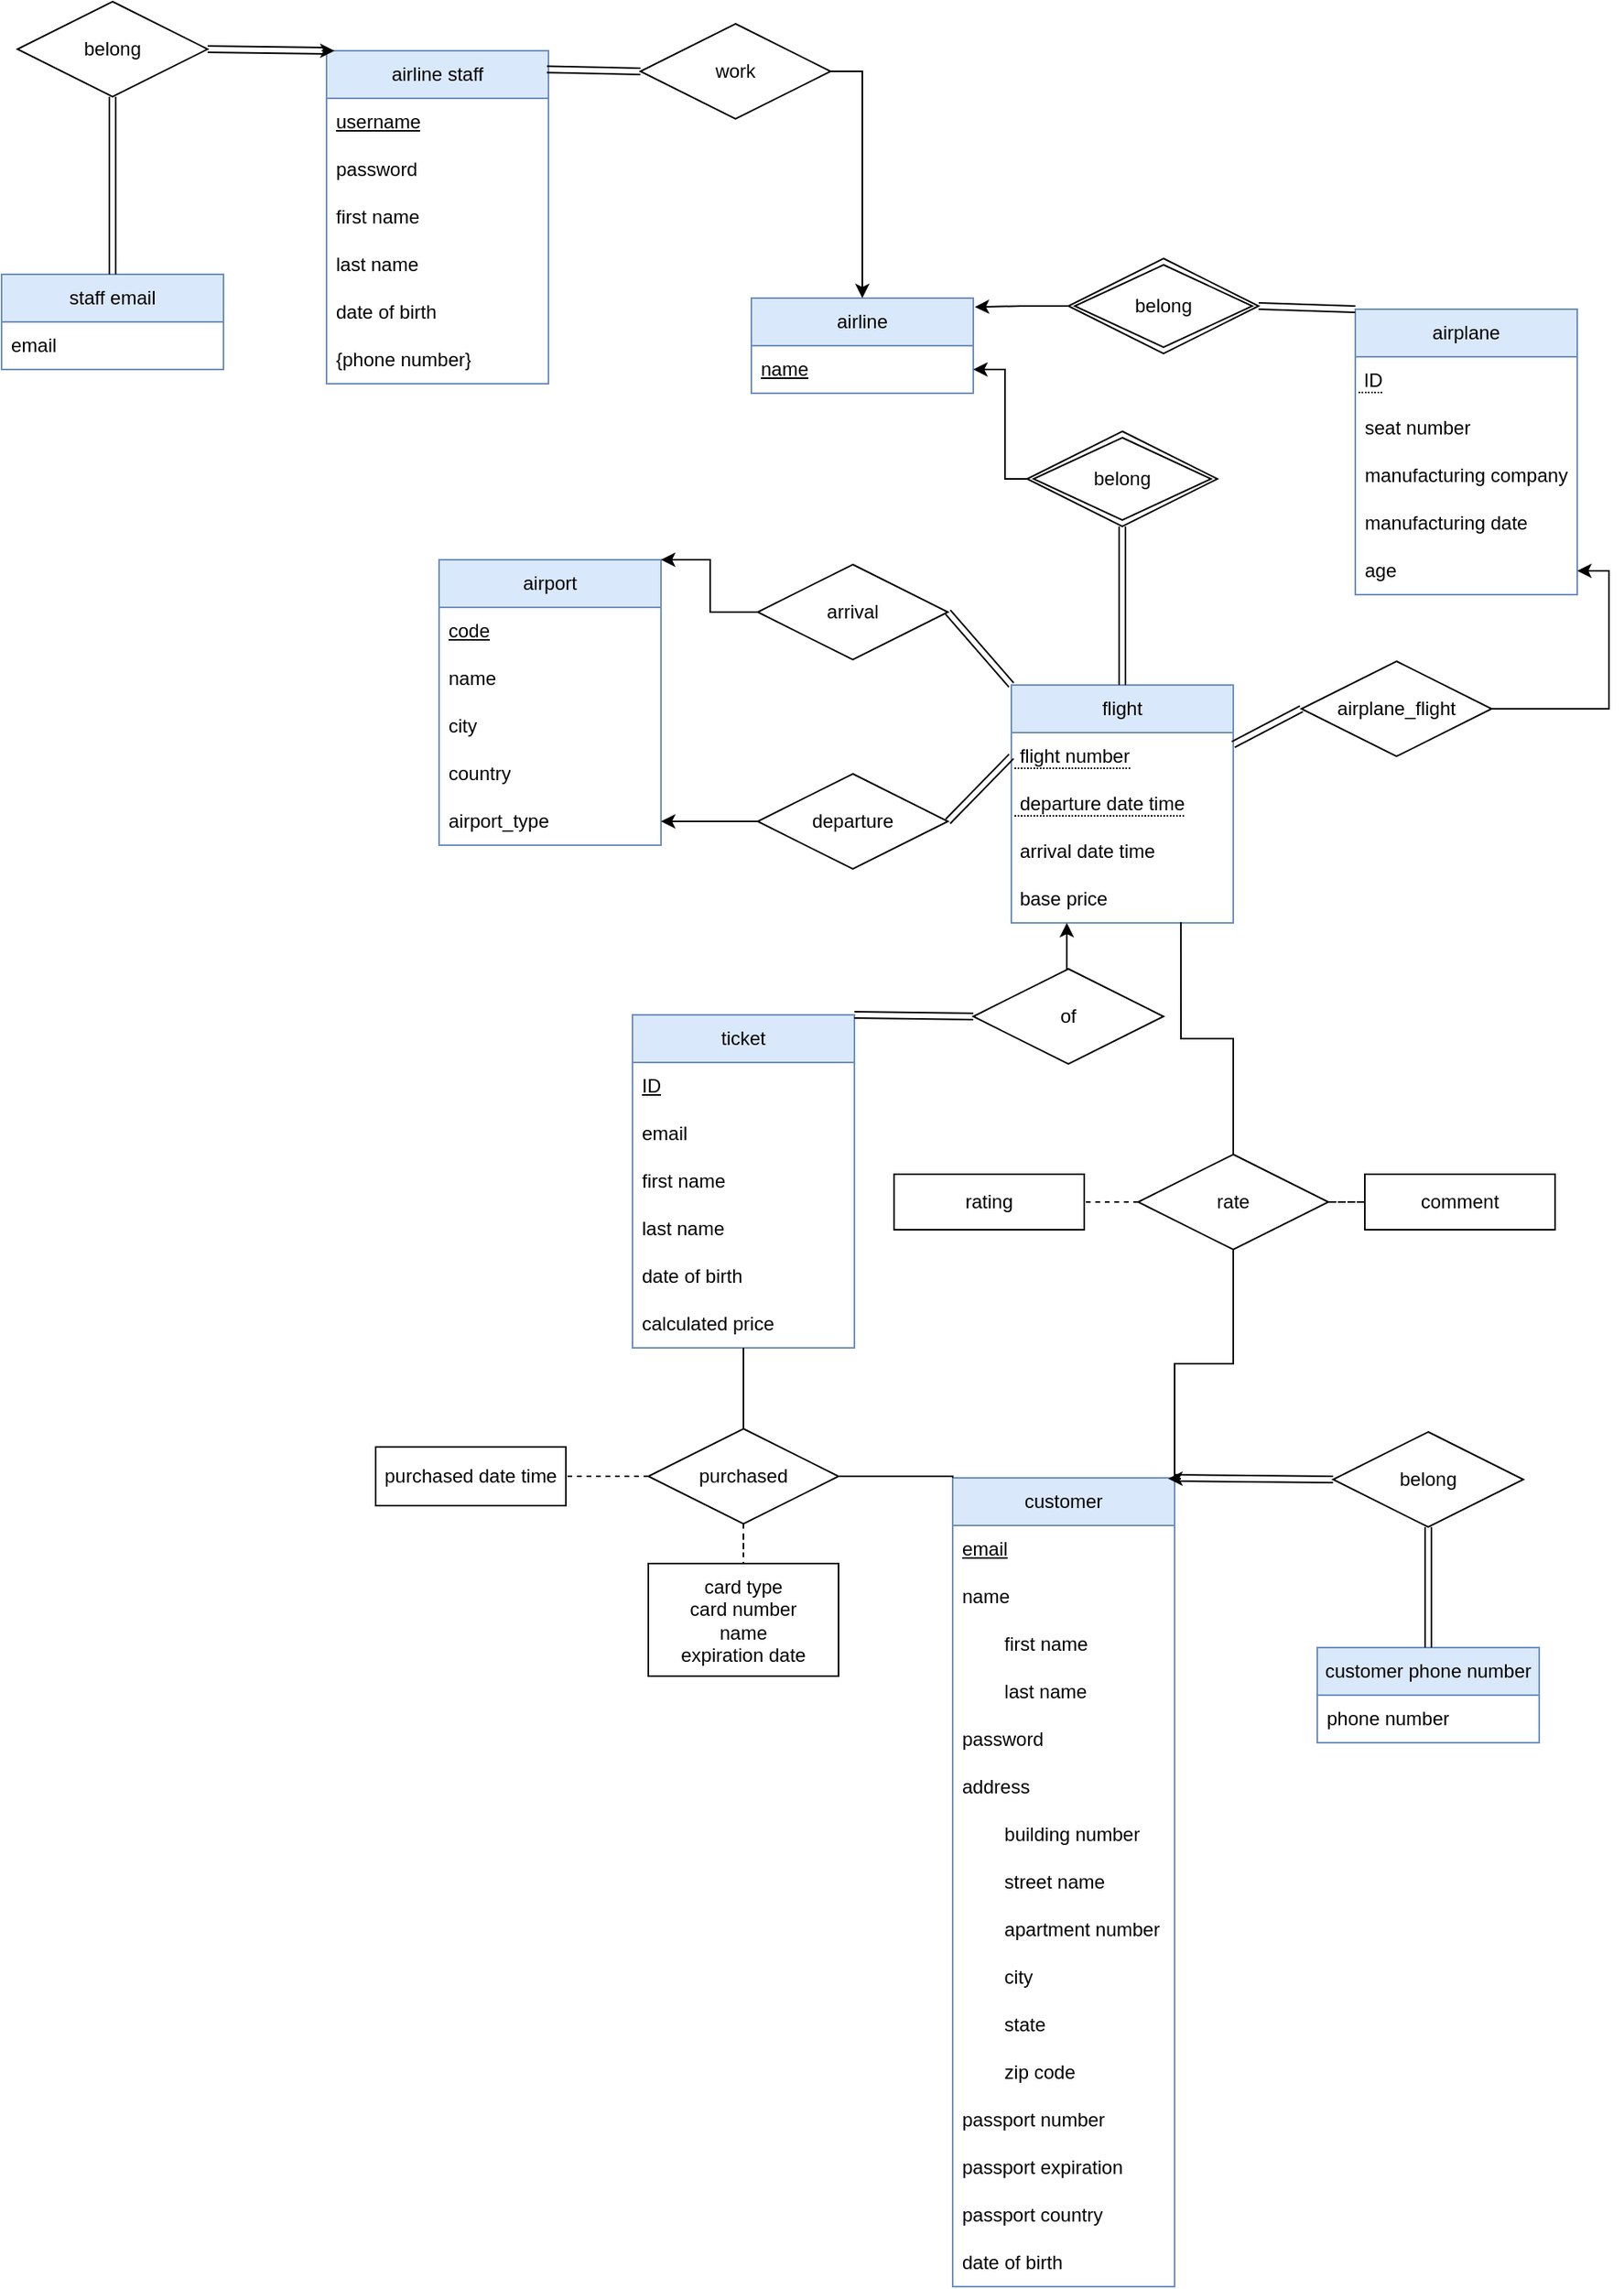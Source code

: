 <mxfile version="21.0.6" type="device"><diagram name="第 1 页" id="3cMAQ83HM8P24_TLo_T0"><mxGraphModel dx="1584" dy="420" grid="0" gridSize="10" guides="1" tooltips="1" connect="1" arrows="1" fold="1" page="1" pageScale="1" pageWidth="827" pageHeight="1169" math="0" shadow="0"><root><mxCell id="0"/><mxCell id="1" parent="0"/><mxCell id="BbBet77EWDBrV_9ZcuZ6-1" value="airport" style="swimlane;fontStyle=0;childLayout=stackLayout;horizontal=1;startSize=30;horizontalStack=0;resizeParent=1;resizeParentMax=0;resizeLast=0;collapsible=1;marginBottom=0;whiteSpace=wrap;html=1;fillColor=#dae8fc;strokeColor=#6c8ebf;" parent="1" vertex="1"><mxGeometry x="78" y="352" width="140" height="180" as="geometry"/></mxCell><mxCell id="BbBet77EWDBrV_9ZcuZ6-2" value="&lt;u&gt;code&lt;/u&gt;" style="text;strokeColor=none;fillColor=none;align=left;verticalAlign=middle;spacingLeft=4;spacingRight=4;overflow=hidden;points=[[0,0.5],[1,0.5]];portConstraint=eastwest;rotatable=0;whiteSpace=wrap;html=1;" parent="BbBet77EWDBrV_9ZcuZ6-1" vertex="1"><mxGeometry y="30" width="140" height="30" as="geometry"/></mxCell><mxCell id="BbBet77EWDBrV_9ZcuZ6-3" value="name" style="text;strokeColor=none;fillColor=none;align=left;verticalAlign=middle;spacingLeft=4;spacingRight=4;overflow=hidden;points=[[0,0.5],[1,0.5]];portConstraint=eastwest;rotatable=0;whiteSpace=wrap;html=1;" parent="BbBet77EWDBrV_9ZcuZ6-1" vertex="1"><mxGeometry y="60" width="140" height="30" as="geometry"/></mxCell><mxCell id="BbBet77EWDBrV_9ZcuZ6-4" value="city" style="text;strokeColor=none;fillColor=none;align=left;verticalAlign=middle;spacingLeft=4;spacingRight=4;overflow=hidden;points=[[0,0.5],[1,0.5]];portConstraint=eastwest;rotatable=0;whiteSpace=wrap;html=1;" parent="BbBet77EWDBrV_9ZcuZ6-1" vertex="1"><mxGeometry y="90" width="140" height="30" as="geometry"/></mxCell><mxCell id="BbBet77EWDBrV_9ZcuZ6-5" value="country" style="text;strokeColor=none;fillColor=none;align=left;verticalAlign=middle;spacingLeft=4;spacingRight=4;overflow=hidden;points=[[0,0.5],[1,0.5]];portConstraint=eastwest;rotatable=0;whiteSpace=wrap;html=1;" parent="BbBet77EWDBrV_9ZcuZ6-1" vertex="1"><mxGeometry y="120" width="140" height="30" as="geometry"/></mxCell><mxCell id="BbBet77EWDBrV_9ZcuZ6-6" value="airport_type" style="text;strokeColor=none;fillColor=none;align=left;verticalAlign=middle;spacingLeft=4;spacingRight=4;overflow=hidden;points=[[0,0.5],[1,0.5]];portConstraint=eastwest;rotatable=0;whiteSpace=wrap;html=1;" parent="BbBet77EWDBrV_9ZcuZ6-1" vertex="1"><mxGeometry y="150" width="140" height="30" as="geometry"/></mxCell><mxCell id="BbBet77EWDBrV_9ZcuZ6-7" value="airline" style="swimlane;fontStyle=0;childLayout=stackLayout;horizontal=1;startSize=30;horizontalStack=0;resizeParent=1;resizeParentMax=0;resizeLast=0;collapsible=1;marginBottom=0;whiteSpace=wrap;html=1;fillColor=#dae8fc;strokeColor=#6c8ebf;" parent="1" vertex="1"><mxGeometry x="275" y="187" width="140" height="60" as="geometry"/></mxCell><mxCell id="BbBet77EWDBrV_9ZcuZ6-8" value="&lt;u&gt;name&lt;/u&gt;" style="text;strokeColor=none;fillColor=none;align=left;verticalAlign=middle;spacingLeft=4;spacingRight=4;overflow=hidden;points=[[0,0.5],[1,0.5]];portConstraint=eastwest;rotatable=0;whiteSpace=wrap;html=1;" parent="BbBet77EWDBrV_9ZcuZ6-7" vertex="1"><mxGeometry y="30" width="140" height="30" as="geometry"/></mxCell><mxCell id="BbBet77EWDBrV_9ZcuZ6-13" value="airplane" style="swimlane;fontStyle=0;childLayout=stackLayout;horizontal=1;startSize=30;horizontalStack=0;resizeParent=1;resizeParentMax=0;resizeLast=0;collapsible=1;marginBottom=0;whiteSpace=wrap;html=1;fillColor=#dae8fc;strokeColor=#6c8ebf;" parent="1" vertex="1"><mxGeometry x="656" y="194" width="140" height="180" as="geometry"/></mxCell><mxCell id="BbBet77EWDBrV_9ZcuZ6-24" value="&lt;span style=&quot;border-bottom: 1px dotted&quot;&gt;&amp;nbsp;ID&lt;/span&gt;" style="ellipse;whiteSpace=wrap;html=1;align=left;strokeColor=none;fillColor=none;rounded=0;labelBackgroundColor=none;" parent="BbBet77EWDBrV_9ZcuZ6-13" vertex="1"><mxGeometry y="30" width="140" height="30" as="geometry"/></mxCell><mxCell id="BbBet77EWDBrV_9ZcuZ6-16" value="seat number" style="text;strokeColor=none;fillColor=none;align=left;verticalAlign=middle;spacingLeft=4;spacingRight=4;overflow=hidden;points=[[0,0.5],[1,0.5]];portConstraint=eastwest;rotatable=0;whiteSpace=wrap;html=1;" parent="BbBet77EWDBrV_9ZcuZ6-13" vertex="1"><mxGeometry y="60" width="140" height="30" as="geometry"/></mxCell><mxCell id="BbBet77EWDBrV_9ZcuZ6-17" value="manufacturing company" style="text;strokeColor=none;fillColor=none;align=left;verticalAlign=middle;spacingLeft=4;spacingRight=4;overflow=hidden;points=[[0,0.5],[1,0.5]];portConstraint=eastwest;rotatable=0;whiteSpace=wrap;html=1;" parent="BbBet77EWDBrV_9ZcuZ6-13" vertex="1"><mxGeometry y="90" width="140" height="30" as="geometry"/></mxCell><mxCell id="BbBet77EWDBrV_9ZcuZ6-18" value="manufacturing date" style="text;strokeColor=none;fillColor=none;align=left;verticalAlign=middle;spacingLeft=4;spacingRight=4;overflow=hidden;points=[[0,0.5],[1,0.5]];portConstraint=eastwest;rotatable=0;whiteSpace=wrap;html=1;" parent="BbBet77EWDBrV_9ZcuZ6-13" vertex="1"><mxGeometry y="120" width="140" height="30" as="geometry"/></mxCell><mxCell id="BbBet77EWDBrV_9ZcuZ6-20" value="age" style="text;strokeColor=none;fillColor=none;align=left;verticalAlign=middle;spacingLeft=4;spacingRight=4;overflow=hidden;points=[[0,0.5],[1,0.5]];portConstraint=eastwest;rotatable=0;whiteSpace=wrap;html=1;" parent="BbBet77EWDBrV_9ZcuZ6-13" vertex="1"><mxGeometry y="150" width="140" height="30" as="geometry"/></mxCell><mxCell id="BbBet77EWDBrV_9ZcuZ6-28" style="edgeStyle=orthogonalEdgeStyle;rounded=0;orthogonalLoop=1;jettySize=auto;html=1;exitX=0;exitY=0.5;exitDx=0;exitDy=0;entryX=1.007;entryY=0.094;entryDx=0;entryDy=0;entryPerimeter=0;" parent="1" source="BbBet77EWDBrV_9ZcuZ6-25" target="BbBet77EWDBrV_9ZcuZ6-7" edge="1"><mxGeometry relative="1" as="geometry"/></mxCell><mxCell id="BbBet77EWDBrV_9ZcuZ6-25" value="belong" style="shape=rhombus;double=1;perimeter=rhombusPerimeter;whiteSpace=wrap;html=1;align=center;" parent="1" vertex="1"><mxGeometry x="475" y="162" width="120" height="60" as="geometry"/></mxCell><mxCell id="BbBet77EWDBrV_9ZcuZ6-29" value="" style="shape=link;html=1;rounded=0;endArrow=classicThin;endFill=1;labelBackgroundColor=none;fontColor=default;exitX=1;exitY=0.5;exitDx=0;exitDy=0;entryX=0;entryY=0;entryDx=0;entryDy=0;" parent="1" source="BbBet77EWDBrV_9ZcuZ6-25" target="BbBet77EWDBrV_9ZcuZ6-13" edge="1"><mxGeometry width="100" relative="1" as="geometry"><mxPoint x="601" y="206" as="sourcePoint"/><mxPoint x="643" y="207" as="targetPoint"/></mxGeometry></mxCell><mxCell id="BbBet77EWDBrV_9ZcuZ6-30" value="flight" style="swimlane;fontStyle=0;childLayout=stackLayout;horizontal=1;startSize=30;horizontalStack=0;resizeParent=1;resizeParentMax=0;resizeLast=0;collapsible=1;marginBottom=0;whiteSpace=wrap;html=1;fillColor=#dae8fc;strokeColor=#6c8ebf;" parent="1" vertex="1"><mxGeometry x="439" y="431" width="140" height="150" as="geometry"/></mxCell><mxCell id="BbBet77EWDBrV_9ZcuZ6-31" value="&lt;span style=&quot;border-bottom: 1px dotted&quot;&gt;&amp;nbsp;flight number&lt;/span&gt;" style="ellipse;whiteSpace=wrap;html=1;align=left;strokeColor=none;fillColor=none;rounded=0;labelBackgroundColor=none;" parent="BbBet77EWDBrV_9ZcuZ6-30" vertex="1"><mxGeometry y="30" width="140" height="30" as="geometry"/></mxCell><mxCell id="BbBet77EWDBrV_9ZcuZ6-56" value="&lt;span style=&quot;border-bottom: 1px dotted&quot;&gt;&amp;nbsp;departure date time&lt;/span&gt;" style="ellipse;whiteSpace=wrap;html=1;align=left;strokeColor=none;fillColor=none;rounded=0;labelBackgroundColor=none;" parent="BbBet77EWDBrV_9ZcuZ6-30" vertex="1"><mxGeometry y="60" width="140" height="30" as="geometry"/></mxCell><mxCell id="BbBet77EWDBrV_9ZcuZ6-57" value="&amp;nbsp;arrival date time" style="ellipse;whiteSpace=wrap;html=1;align=left;strokeColor=none;fillColor=none;rounded=0;labelBackgroundColor=none;" parent="BbBet77EWDBrV_9ZcuZ6-30" vertex="1"><mxGeometry y="90" width="140" height="30" as="geometry"/></mxCell><mxCell id="BbBet77EWDBrV_9ZcuZ6-58" value="&amp;nbsp;base price" style="ellipse;whiteSpace=wrap;html=1;align=left;strokeColor=none;fillColor=none;rounded=0;labelBackgroundColor=none;" parent="BbBet77EWDBrV_9ZcuZ6-30" vertex="1"><mxGeometry y="120" width="140" height="30" as="geometry"/></mxCell><mxCell id="BbBet77EWDBrV_9ZcuZ6-38" style="edgeStyle=orthogonalEdgeStyle;rounded=0;orthogonalLoop=1;jettySize=auto;html=1;exitX=1;exitY=0.5;exitDx=0;exitDy=0;entryX=1;entryY=0.5;entryDx=0;entryDy=0;endArrow=classic;endFill=1;" parent="1" source="BbBet77EWDBrV_9ZcuZ6-36" target="BbBet77EWDBrV_9ZcuZ6-20" edge="1"><mxGeometry relative="1" as="geometry"/></mxCell><mxCell id="BbBet77EWDBrV_9ZcuZ6-36" value="airplane_flight" style="shape=rhombus;perimeter=rhombusPerimeter;whiteSpace=wrap;html=1;align=center;" parent="1" vertex="1"><mxGeometry x="622" y="416" width="120" height="60" as="geometry"/></mxCell><mxCell id="BbBet77EWDBrV_9ZcuZ6-47" style="edgeStyle=orthogonalEdgeStyle;rounded=0;orthogonalLoop=1;jettySize=auto;html=1;exitX=0;exitY=0.5;exitDx=0;exitDy=0;entryX=1;entryY=0;entryDx=0;entryDy=0;endArrow=classic;endFill=1;" parent="1" source="BbBet77EWDBrV_9ZcuZ6-39" target="BbBet77EWDBrV_9ZcuZ6-1" edge="1"><mxGeometry relative="1" as="geometry"><Array as="points"><mxPoint x="249" y="385"/><mxPoint x="249" y="352"/></Array></mxGeometry></mxCell><mxCell id="BbBet77EWDBrV_9ZcuZ6-39" value="arrival" style="shape=rhombus;perimeter=rhombusPerimeter;whiteSpace=wrap;html=1;align=center;" parent="1" vertex="1"><mxGeometry x="279" y="355" width="120" height="60" as="geometry"/></mxCell><mxCell id="BbBet77EWDBrV_9ZcuZ6-48" style="edgeStyle=orthogonalEdgeStyle;rounded=0;orthogonalLoop=1;jettySize=auto;html=1;exitX=0;exitY=0.5;exitDx=0;exitDy=0;entryX=1;entryY=0.5;entryDx=0;entryDy=0;endArrow=classic;endFill=1;" parent="1" source="BbBet77EWDBrV_9ZcuZ6-40" target="BbBet77EWDBrV_9ZcuZ6-6" edge="1"><mxGeometry relative="1" as="geometry"/></mxCell><mxCell id="BbBet77EWDBrV_9ZcuZ6-40" value="departure" style="shape=rhombus;perimeter=rhombusPerimeter;whiteSpace=wrap;html=1;align=center;" parent="1" vertex="1"><mxGeometry x="279" y="487" width="120" height="60" as="geometry"/></mxCell><mxCell id="BbBet77EWDBrV_9ZcuZ6-44" value="" style="shape=link;html=1;rounded=0;endArrow=classicThin;endFill=1;labelBackgroundColor=none;fontColor=default;entryX=0;entryY=0.5;entryDx=0;entryDy=0;exitX=1;exitY=0.25;exitDx=0;exitDy=0;" parent="1" source="BbBet77EWDBrV_9ZcuZ6-30" target="BbBet77EWDBrV_9ZcuZ6-36" edge="1"><mxGeometry width="100" relative="1" as="geometry"><mxPoint x="583" y="446" as="sourcePoint"/><mxPoint x="617" y="448" as="targetPoint"/></mxGeometry></mxCell><mxCell id="BbBet77EWDBrV_9ZcuZ6-45" value="" style="shape=link;html=1;rounded=0;endArrow=classicThin;endFill=1;labelBackgroundColor=none;fontColor=default;entryX=0;entryY=0.5;entryDx=0;entryDy=0;exitX=1;exitY=0.5;exitDx=0;exitDy=0;" parent="1" source="BbBet77EWDBrV_9ZcuZ6-40" target="BbBet77EWDBrV_9ZcuZ6-31" edge="1"><mxGeometry width="100" relative="1" as="geometry"><mxPoint x="413" y="521" as="sourcePoint"/><mxPoint x="456" y="521" as="targetPoint"/></mxGeometry></mxCell><mxCell id="BbBet77EWDBrV_9ZcuZ6-46" value="" style="shape=link;html=1;rounded=0;endArrow=classicThin;endFill=1;labelBackgroundColor=none;fontColor=default;entryX=0;entryY=0;entryDx=0;entryDy=0;exitX=1;exitY=0.5;exitDx=0;exitDy=0;" parent="1" source="BbBet77EWDBrV_9ZcuZ6-39" target="BbBet77EWDBrV_9ZcuZ6-30" edge="1"><mxGeometry width="100" relative="1" as="geometry"><mxPoint x="409" y="527" as="sourcePoint"/><mxPoint x="449" y="501" as="targetPoint"/></mxGeometry></mxCell><mxCell id="BbBet77EWDBrV_9ZcuZ6-51" style="edgeStyle=orthogonalEdgeStyle;rounded=0;orthogonalLoop=1;jettySize=auto;html=1;exitX=0;exitY=0.5;exitDx=0;exitDy=0;entryX=1;entryY=0.5;entryDx=0;entryDy=0;endArrow=classic;endFill=1;" parent="1" source="BbBet77EWDBrV_9ZcuZ6-49" target="BbBet77EWDBrV_9ZcuZ6-8" edge="1"><mxGeometry relative="1" as="geometry"><Array as="points"><mxPoint x="435" y="301"/><mxPoint x="435" y="232"/></Array></mxGeometry></mxCell><mxCell id="BbBet77EWDBrV_9ZcuZ6-49" value="belong" style="shape=rhombus;double=1;perimeter=rhombusPerimeter;whiteSpace=wrap;html=1;align=center;" parent="1" vertex="1"><mxGeometry x="449" y="271" width="120" height="60" as="geometry"/></mxCell><mxCell id="BbBet77EWDBrV_9ZcuZ6-50" value="" style="shape=link;html=1;rounded=0;endArrow=classicThin;endFill=1;labelBackgroundColor=none;fontColor=default;exitX=0.5;exitY=1;exitDx=0;exitDy=0;entryX=0.5;entryY=0;entryDx=0;entryDy=0;" parent="1" source="BbBet77EWDBrV_9ZcuZ6-49" target="BbBet77EWDBrV_9ZcuZ6-30" edge="1"><mxGeometry width="100" relative="1" as="geometry"><mxPoint x="498" y="352" as="sourcePoint"/><mxPoint x="559" y="354" as="targetPoint"/></mxGeometry></mxCell><mxCell id="BbBet77EWDBrV_9ZcuZ6-59" value="ticket" style="swimlane;fontStyle=0;childLayout=stackLayout;horizontal=1;startSize=30;horizontalStack=0;resizeParent=1;resizeParentMax=0;resizeLast=0;collapsible=1;marginBottom=0;whiteSpace=wrap;html=1;fillColor=#dae8fc;strokeColor=#6c8ebf;" parent="1" vertex="1"><mxGeometry x="200" y="639" width="140" height="210" as="geometry"/></mxCell><mxCell id="BbBet77EWDBrV_9ZcuZ6-60" value="&lt;u&gt;ID&lt;/u&gt;" style="text;strokeColor=none;fillColor=none;align=left;verticalAlign=middle;spacingLeft=4;spacingRight=4;overflow=hidden;points=[[0,0.5],[1,0.5]];portConstraint=eastwest;rotatable=0;whiteSpace=wrap;html=1;" parent="BbBet77EWDBrV_9ZcuZ6-59" vertex="1"><mxGeometry y="30" width="140" height="30" as="geometry"/></mxCell><mxCell id="BbBet77EWDBrV_9ZcuZ6-61" value="email" style="text;strokeColor=none;fillColor=none;align=left;verticalAlign=middle;spacingLeft=4;spacingRight=4;overflow=hidden;points=[[0,0.5],[1,0.5]];portConstraint=eastwest;rotatable=0;whiteSpace=wrap;html=1;" parent="BbBet77EWDBrV_9ZcuZ6-59" vertex="1"><mxGeometry y="60" width="140" height="30" as="geometry"/></mxCell><mxCell id="BbBet77EWDBrV_9ZcuZ6-62" value="first name" style="text;strokeColor=none;fillColor=none;align=left;verticalAlign=middle;spacingLeft=4;spacingRight=4;overflow=hidden;points=[[0,0.5],[1,0.5]];portConstraint=eastwest;rotatable=0;whiteSpace=wrap;html=1;" parent="BbBet77EWDBrV_9ZcuZ6-59" vertex="1"><mxGeometry y="90" width="140" height="30" as="geometry"/></mxCell><mxCell id="BbBet77EWDBrV_9ZcuZ6-63" value="last name" style="text;strokeColor=none;fillColor=none;align=left;verticalAlign=middle;spacingLeft=4;spacingRight=4;overflow=hidden;points=[[0,0.5],[1,0.5]];portConstraint=eastwest;rotatable=0;whiteSpace=wrap;html=1;" parent="BbBet77EWDBrV_9ZcuZ6-59" vertex="1"><mxGeometry y="120" width="140" height="30" as="geometry"/></mxCell><mxCell id="BbBet77EWDBrV_9ZcuZ6-64" value="date of birth" style="text;strokeColor=none;fillColor=none;align=left;verticalAlign=middle;spacingLeft=4;spacingRight=4;overflow=hidden;points=[[0,0.5],[1,0.5]];portConstraint=eastwest;rotatable=0;whiteSpace=wrap;html=1;" parent="BbBet77EWDBrV_9ZcuZ6-59" vertex="1"><mxGeometry y="150" width="140" height="30" as="geometry"/></mxCell><mxCell id="BbBet77EWDBrV_9ZcuZ6-67" value="calculated price" style="text;strokeColor=none;fillColor=none;align=left;verticalAlign=middle;spacingLeft=4;spacingRight=4;overflow=hidden;points=[[0,0.5],[1,0.5]];portConstraint=eastwest;rotatable=0;whiteSpace=wrap;html=1;" parent="BbBet77EWDBrV_9ZcuZ6-59" vertex="1"><mxGeometry y="180" width="140" height="30" as="geometry"/></mxCell><mxCell id="BbBet77EWDBrV_9ZcuZ6-76" style="edgeStyle=orthogonalEdgeStyle;rounded=0;orthogonalLoop=1;jettySize=auto;html=1;exitX=0.5;exitY=0;exitDx=0;exitDy=0;entryX=0.25;entryY=1;entryDx=0;entryDy=0;endArrow=classic;endFill=1;" parent="1" source="BbBet77EWDBrV_9ZcuZ6-74" target="BbBet77EWDBrV_9ZcuZ6-30" edge="1"><mxGeometry relative="1" as="geometry"/></mxCell><mxCell id="BbBet77EWDBrV_9ZcuZ6-74" value="of" style="shape=rhombus;perimeter=rhombusPerimeter;whiteSpace=wrap;html=1;align=center;" parent="1" vertex="1"><mxGeometry x="415" y="610" width="120" height="60" as="geometry"/></mxCell><mxCell id="BbBet77EWDBrV_9ZcuZ6-75" value="" style="shape=link;html=1;rounded=0;endArrow=classicThin;endFill=1;labelBackgroundColor=none;fontColor=default;entryX=0;entryY=0.5;entryDx=0;entryDy=0;exitX=1;exitY=0;exitDx=0;exitDy=0;" parent="1" source="BbBet77EWDBrV_9ZcuZ6-59" target="BbBet77EWDBrV_9ZcuZ6-74" edge="1"><mxGeometry width="100" relative="1" as="geometry"><mxPoint x="406" y="657" as="sourcePoint"/><mxPoint x="446" y="703" as="targetPoint"/></mxGeometry></mxCell><mxCell id="BbBet77EWDBrV_9ZcuZ6-114" style="edgeStyle=orthogonalEdgeStyle;rounded=0;orthogonalLoop=1;jettySize=auto;html=1;exitX=1;exitY=0;exitDx=0;exitDy=0;entryX=0.5;entryY=1;entryDx=0;entryDy=0;endArrow=none;endFill=0;" parent="1" source="BbBet77EWDBrV_9ZcuZ6-77" target="BbBet77EWDBrV_9ZcuZ6-113" edge="1"><mxGeometry relative="1" as="geometry"/></mxCell><mxCell id="BbBet77EWDBrV_9ZcuZ6-77" value="customer" style="swimlane;fontStyle=0;childLayout=stackLayout;horizontal=1;startSize=30;horizontalStack=0;resizeParent=1;resizeParentMax=0;resizeLast=0;collapsible=1;marginBottom=0;whiteSpace=wrap;html=1;fillColor=#dae8fc;strokeColor=#6c8ebf;" parent="1" vertex="1"><mxGeometry x="402" y="931" width="140" height="510" as="geometry"/></mxCell><mxCell id="BbBet77EWDBrV_9ZcuZ6-81" value="&lt;u&gt;email&lt;/u&gt;" style="text;strokeColor=none;fillColor=none;align=left;verticalAlign=middle;spacingLeft=4;spacingRight=4;overflow=hidden;points=[[0,0.5],[1,0.5]];portConstraint=eastwest;rotatable=0;whiteSpace=wrap;html=1;" parent="BbBet77EWDBrV_9ZcuZ6-77" vertex="1"><mxGeometry y="30" width="140" height="30" as="geometry"/></mxCell><mxCell id="BbBet77EWDBrV_9ZcuZ6-78" value="name" style="text;strokeColor=none;fillColor=none;align=left;verticalAlign=middle;spacingLeft=4;spacingRight=4;overflow=hidden;points=[[0,0.5],[1,0.5]];portConstraint=eastwest;rotatable=0;whiteSpace=wrap;html=1;" parent="BbBet77EWDBrV_9ZcuZ6-77" vertex="1"><mxGeometry y="60" width="140" height="30" as="geometry"/></mxCell><mxCell id="BbBet77EWDBrV_9ZcuZ6-79" value="&lt;span style=&quot;white-space: pre;&quot;&gt;&#9;&lt;/span&gt;first name" style="text;strokeColor=none;fillColor=none;align=left;verticalAlign=middle;spacingLeft=4;spacingRight=4;overflow=hidden;points=[[0,0.5],[1,0.5]];portConstraint=eastwest;rotatable=0;whiteSpace=wrap;html=1;" parent="BbBet77EWDBrV_9ZcuZ6-77" vertex="1"><mxGeometry y="90" width="140" height="30" as="geometry"/></mxCell><mxCell id="BbBet77EWDBrV_9ZcuZ6-80" value="&lt;span style=&quot;white-space: pre;&quot;&gt;&#9;&lt;/span&gt;last name" style="text;strokeColor=none;fillColor=none;align=left;verticalAlign=middle;spacingLeft=4;spacingRight=4;overflow=hidden;points=[[0,0.5],[1,0.5]];portConstraint=eastwest;rotatable=0;whiteSpace=wrap;html=1;" parent="BbBet77EWDBrV_9ZcuZ6-77" vertex="1"><mxGeometry y="120" width="140" height="30" as="geometry"/></mxCell><mxCell id="BbBet77EWDBrV_9ZcuZ6-82" value="password" style="text;strokeColor=none;fillColor=none;align=left;verticalAlign=middle;spacingLeft=4;spacingRight=4;overflow=hidden;points=[[0,0.5],[1,0.5]];portConstraint=eastwest;rotatable=0;whiteSpace=wrap;html=1;" parent="BbBet77EWDBrV_9ZcuZ6-77" vertex="1"><mxGeometry y="150" width="140" height="30" as="geometry"/></mxCell><mxCell id="BbBet77EWDBrV_9ZcuZ6-83" value="address" style="text;strokeColor=none;fillColor=none;align=left;verticalAlign=middle;spacingLeft=4;spacingRight=4;overflow=hidden;points=[[0,0.5],[1,0.5]];portConstraint=eastwest;rotatable=0;whiteSpace=wrap;html=1;" parent="BbBet77EWDBrV_9ZcuZ6-77" vertex="1"><mxGeometry y="180" width="140" height="30" as="geometry"/></mxCell><mxCell id="BbBet77EWDBrV_9ZcuZ6-87" value="&lt;span style=&quot;white-space: pre;&quot;&gt;&#9;&lt;/span&gt;building number" style="text;strokeColor=none;fillColor=none;align=left;verticalAlign=middle;spacingLeft=4;spacingRight=4;overflow=hidden;points=[[0,0.5],[1,0.5]];portConstraint=eastwest;rotatable=0;whiteSpace=wrap;html=1;" parent="BbBet77EWDBrV_9ZcuZ6-77" vertex="1"><mxGeometry y="210" width="140" height="30" as="geometry"/></mxCell><mxCell id="BbBet77EWDBrV_9ZcuZ6-86" value="&lt;span style=&quot;white-space: pre;&quot;&gt;&#9;&lt;/span&gt;street name" style="text;strokeColor=none;fillColor=none;align=left;verticalAlign=middle;spacingLeft=4;spacingRight=4;overflow=hidden;points=[[0,0.5],[1,0.5]];portConstraint=eastwest;rotatable=0;whiteSpace=wrap;html=1;" parent="BbBet77EWDBrV_9ZcuZ6-77" vertex="1"><mxGeometry y="240" width="140" height="30" as="geometry"/></mxCell><mxCell id="BbBet77EWDBrV_9ZcuZ6-85" value="&lt;span style=&quot;white-space: pre;&quot;&gt;&#9;&lt;/span&gt;apartment number" style="text;strokeColor=none;fillColor=none;align=left;verticalAlign=middle;spacingLeft=4;spacingRight=4;overflow=hidden;points=[[0,0.5],[1,0.5]];portConstraint=eastwest;rotatable=0;whiteSpace=wrap;html=1;" parent="BbBet77EWDBrV_9ZcuZ6-77" vertex="1"><mxGeometry y="270" width="140" height="30" as="geometry"/></mxCell><mxCell id="BbBet77EWDBrV_9ZcuZ6-84" value="&lt;span style=&quot;white-space: pre;&quot;&gt;&#9;&lt;/span&gt;city" style="text;strokeColor=none;fillColor=none;align=left;verticalAlign=middle;spacingLeft=4;spacingRight=4;overflow=hidden;points=[[0,0.5],[1,0.5]];portConstraint=eastwest;rotatable=0;whiteSpace=wrap;html=1;" parent="BbBet77EWDBrV_9ZcuZ6-77" vertex="1"><mxGeometry y="300" width="140" height="30" as="geometry"/></mxCell><mxCell id="BbBet77EWDBrV_9ZcuZ6-97" value="&lt;span style=&quot;white-space: pre;&quot;&gt;&#9;&lt;/span&gt;state" style="text;strokeColor=none;fillColor=none;align=left;verticalAlign=middle;spacingLeft=4;spacingRight=4;overflow=hidden;points=[[0,0.5],[1,0.5]];portConstraint=eastwest;rotatable=0;whiteSpace=wrap;html=1;" parent="BbBet77EWDBrV_9ZcuZ6-77" vertex="1"><mxGeometry y="330" width="140" height="30" as="geometry"/></mxCell><mxCell id="BbBet77EWDBrV_9ZcuZ6-96" value="&lt;span style=&quot;white-space: pre;&quot;&gt;&#9;&lt;/span&gt;zip code" style="text;strokeColor=none;fillColor=none;align=left;verticalAlign=middle;spacingLeft=4;spacingRight=4;overflow=hidden;points=[[0,0.5],[1,0.5]];portConstraint=eastwest;rotatable=0;whiteSpace=wrap;html=1;" parent="BbBet77EWDBrV_9ZcuZ6-77" vertex="1"><mxGeometry y="360" width="140" height="30" as="geometry"/></mxCell><mxCell id="BbBet77EWDBrV_9ZcuZ6-94" value="passport number" style="text;strokeColor=none;fillColor=none;align=left;verticalAlign=middle;spacingLeft=4;spacingRight=4;overflow=hidden;points=[[0,0.5],[1,0.5]];portConstraint=eastwest;rotatable=0;whiteSpace=wrap;html=1;" parent="BbBet77EWDBrV_9ZcuZ6-77" vertex="1"><mxGeometry y="390" width="140" height="30" as="geometry"/></mxCell><mxCell id="BbBet77EWDBrV_9ZcuZ6-93" value="passport expiration" style="text;strokeColor=none;fillColor=none;align=left;verticalAlign=middle;spacingLeft=4;spacingRight=4;overflow=hidden;points=[[0,0.5],[1,0.5]];portConstraint=eastwest;rotatable=0;whiteSpace=wrap;html=1;" parent="BbBet77EWDBrV_9ZcuZ6-77" vertex="1"><mxGeometry y="420" width="140" height="30" as="geometry"/></mxCell><mxCell id="BbBet77EWDBrV_9ZcuZ6-92" value="passport country" style="text;strokeColor=none;fillColor=none;align=left;verticalAlign=middle;spacingLeft=4;spacingRight=4;overflow=hidden;points=[[0,0.5],[1,0.5]];portConstraint=eastwest;rotatable=0;whiteSpace=wrap;html=1;" parent="BbBet77EWDBrV_9ZcuZ6-77" vertex="1"><mxGeometry y="450" width="140" height="30" as="geometry"/></mxCell><mxCell id="BbBet77EWDBrV_9ZcuZ6-91" value="date of birth" style="text;strokeColor=none;fillColor=none;align=left;verticalAlign=middle;spacingLeft=4;spacingRight=4;overflow=hidden;points=[[0,0.5],[1,0.5]];portConstraint=eastwest;rotatable=0;whiteSpace=wrap;html=1;" parent="BbBet77EWDBrV_9ZcuZ6-77" vertex="1"><mxGeometry y="480" width="140" height="30" as="geometry"/></mxCell><mxCell id="BbBet77EWDBrV_9ZcuZ6-100" style="edgeStyle=orthogonalEdgeStyle;rounded=0;orthogonalLoop=1;jettySize=auto;html=1;exitX=0.5;exitY=0;exitDx=0;exitDy=0;endArrow=none;endFill=0;" parent="1" source="BbBet77EWDBrV_9ZcuZ6-98" target="BbBet77EWDBrV_9ZcuZ6-59" edge="1"><mxGeometry relative="1" as="geometry"/></mxCell><mxCell id="BbBet77EWDBrV_9ZcuZ6-109" value="" style="edgeStyle=orthogonalEdgeStyle;rounded=0;orthogonalLoop=1;jettySize=auto;html=1;endArrow=none;endFill=0;dashed=1;" parent="1" source="BbBet77EWDBrV_9ZcuZ6-98" target="BbBet77EWDBrV_9ZcuZ6-108" edge="1"><mxGeometry relative="1" as="geometry"/></mxCell><mxCell id="BbBet77EWDBrV_9ZcuZ6-111" value="" style="edgeStyle=orthogonalEdgeStyle;rounded=0;orthogonalLoop=1;jettySize=auto;html=1;dashed=1;endArrow=none;endFill=0;" parent="1" source="BbBet77EWDBrV_9ZcuZ6-98" target="BbBet77EWDBrV_9ZcuZ6-107" edge="1"><mxGeometry relative="1" as="geometry"/></mxCell><mxCell id="BbBet77EWDBrV_9ZcuZ6-112" value="" style="edgeStyle=orthogonalEdgeStyle;rounded=0;orthogonalLoop=1;jettySize=auto;html=1;endArrow=none;endFill=0;entryX=0;entryY=0;entryDx=0;entryDy=0;" parent="1" source="BbBet77EWDBrV_9ZcuZ6-98" target="BbBet77EWDBrV_9ZcuZ6-77" edge="1"><mxGeometry relative="1" as="geometry"><mxPoint x="401" y="960" as="targetPoint"/><Array as="points"><mxPoint x="402" y="930"/></Array></mxGeometry></mxCell><mxCell id="BbBet77EWDBrV_9ZcuZ6-98" value="purchased" style="shape=rhombus;perimeter=rhombusPerimeter;whiteSpace=wrap;html=1;align=center;" parent="1" vertex="1"><mxGeometry x="210" y="900" width="120" height="60" as="geometry"/></mxCell><mxCell id="BbBet77EWDBrV_9ZcuZ6-107" value="purchased date time" style="rounded=0;whiteSpace=wrap;html=1;" parent="1" vertex="1"><mxGeometry x="38" y="911.5" width="120" height="37" as="geometry"/></mxCell><mxCell id="BbBet77EWDBrV_9ZcuZ6-108" value="card type&lt;br&gt;&lt;span style=&quot;border-color: var(--border-color); text-align: left;&quot;&gt;&#9;&lt;/span&gt;&lt;span style=&quot;text-align: left;&quot;&gt;card number&lt;br&gt;&lt;/span&gt;&#9;&lt;span style=&quot;text-align: left;&quot;&gt;name&lt;br&gt;&lt;/span&gt;&#9;&lt;span style=&quot;text-align: left;&quot;&gt;expiration date&lt;/span&gt;&lt;span style=&quot;text-align: left;&quot;&gt;&lt;br&gt;&lt;/span&gt;" style="rounded=0;whiteSpace=wrap;html=1;" parent="1" vertex="1"><mxGeometry x="210" y="985" width="120" height="71" as="geometry"/></mxCell><mxCell id="BbBet77EWDBrV_9ZcuZ6-115" style="edgeStyle=orthogonalEdgeStyle;rounded=0;orthogonalLoop=1;jettySize=auto;html=1;exitX=0.5;exitY=0;exitDx=0;exitDy=0;entryX=0.764;entryY=0.983;entryDx=0;entryDy=0;entryPerimeter=0;endArrow=none;endFill=0;" parent="1" source="BbBet77EWDBrV_9ZcuZ6-113" target="BbBet77EWDBrV_9ZcuZ6-58" edge="1"><mxGeometry relative="1" as="geometry"/></mxCell><mxCell id="BbBet77EWDBrV_9ZcuZ6-117" style="edgeStyle=orthogonalEdgeStyle;rounded=0;orthogonalLoop=1;jettySize=auto;html=1;exitX=0;exitY=0.5;exitDx=0;exitDy=0;endArrow=none;endFill=0;entryX=1;entryY=0.5;entryDx=0;entryDy=0;dashed=1;" parent="1" source="BbBet77EWDBrV_9ZcuZ6-113" target="BbBet77EWDBrV_9ZcuZ6-116" edge="1"><mxGeometry relative="1" as="geometry"><mxPoint x="500" y="757" as="targetPoint"/></mxGeometry></mxCell><mxCell id="BbBet77EWDBrV_9ZcuZ6-119" value="" style="edgeStyle=orthogonalEdgeStyle;rounded=0;orthogonalLoop=1;jettySize=auto;html=1;dashed=1;endArrow=none;endFill=0;" parent="1" source="BbBet77EWDBrV_9ZcuZ6-113" target="BbBet77EWDBrV_9ZcuZ6-118" edge="1"><mxGeometry relative="1" as="geometry"/></mxCell><mxCell id="BbBet77EWDBrV_9ZcuZ6-113" value="rate" style="shape=rhombus;perimeter=rhombusPerimeter;whiteSpace=wrap;html=1;align=center;" parent="1" vertex="1"><mxGeometry x="519" y="727" width="120" height="60" as="geometry"/></mxCell><mxCell id="BbBet77EWDBrV_9ZcuZ6-116" value="rating" style="rounded=0;whiteSpace=wrap;html=1;" parent="1" vertex="1"><mxGeometry x="365" y="739.5" width="120" height="35" as="geometry"/></mxCell><mxCell id="BbBet77EWDBrV_9ZcuZ6-118" value="comment" style="rounded=0;whiteSpace=wrap;html=1;" parent="1" vertex="1"><mxGeometry x="662" y="739.5" width="120" height="35" as="geometry"/></mxCell><mxCell id="BbBet77EWDBrV_9ZcuZ6-120" value="airline staff" style="swimlane;fontStyle=0;childLayout=stackLayout;horizontal=1;startSize=30;horizontalStack=0;resizeParent=1;resizeParentMax=0;resizeLast=0;collapsible=1;marginBottom=0;whiteSpace=wrap;html=1;fillColor=#dae8fc;strokeColor=#6c8ebf;" parent="1" vertex="1"><mxGeometry x="7" y="31" width="140" height="210" as="geometry"/></mxCell><mxCell id="BbBet77EWDBrV_9ZcuZ6-121" value="&lt;u&gt;username&lt;/u&gt;" style="text;strokeColor=none;fillColor=none;align=left;verticalAlign=middle;spacingLeft=4;spacingRight=4;overflow=hidden;points=[[0,0.5],[1,0.5]];portConstraint=eastwest;rotatable=0;whiteSpace=wrap;html=1;" parent="BbBet77EWDBrV_9ZcuZ6-120" vertex="1"><mxGeometry y="30" width="140" height="30" as="geometry"/></mxCell><mxCell id="BbBet77EWDBrV_9ZcuZ6-125" value="password" style="text;strokeColor=none;fillColor=none;align=left;verticalAlign=middle;spacingLeft=4;spacingRight=4;overflow=hidden;points=[[0,0.5],[1,0.5]];portConstraint=eastwest;rotatable=0;whiteSpace=wrap;html=1;" parent="BbBet77EWDBrV_9ZcuZ6-120" vertex="1"><mxGeometry y="60" width="140" height="30" as="geometry"/></mxCell><mxCell id="BbBet77EWDBrV_9ZcuZ6-124" value="first name" style="text;strokeColor=none;fillColor=none;align=left;verticalAlign=middle;spacingLeft=4;spacingRight=4;overflow=hidden;points=[[0,0.5],[1,0.5]];portConstraint=eastwest;rotatable=0;whiteSpace=wrap;html=1;" parent="BbBet77EWDBrV_9ZcuZ6-120" vertex="1"><mxGeometry y="90" width="140" height="30" as="geometry"/></mxCell><mxCell id="BbBet77EWDBrV_9ZcuZ6-123" value="last name" style="text;strokeColor=none;fillColor=none;align=left;verticalAlign=middle;spacingLeft=4;spacingRight=4;overflow=hidden;points=[[0,0.5],[1,0.5]];portConstraint=eastwest;rotatable=0;whiteSpace=wrap;html=1;" parent="BbBet77EWDBrV_9ZcuZ6-120" vertex="1"><mxGeometry y="120" width="140" height="30" as="geometry"/></mxCell><mxCell id="BbBet77EWDBrV_9ZcuZ6-122" value="date of birth" style="text;strokeColor=none;fillColor=none;align=left;verticalAlign=middle;spacingLeft=4;spacingRight=4;overflow=hidden;points=[[0,0.5],[1,0.5]];portConstraint=eastwest;rotatable=0;whiteSpace=wrap;html=1;" parent="BbBet77EWDBrV_9ZcuZ6-120" vertex="1"><mxGeometry y="150" width="140" height="30" as="geometry"/></mxCell><mxCell id="BbBet77EWDBrV_9ZcuZ6-126" value="{phone number}" style="text;strokeColor=none;fillColor=none;align=left;verticalAlign=middle;spacingLeft=4;spacingRight=4;overflow=hidden;points=[[0,0.5],[1,0.5]];portConstraint=eastwest;rotatable=0;whiteSpace=wrap;html=1;" parent="BbBet77EWDBrV_9ZcuZ6-120" vertex="1"><mxGeometry y="180" width="140" height="30" as="geometry"/></mxCell><mxCell id="BbBet77EWDBrV_9ZcuZ6-129" style="edgeStyle=orthogonalEdgeStyle;rounded=0;orthogonalLoop=1;jettySize=auto;html=1;exitX=1;exitY=0.5;exitDx=0;exitDy=0;entryX=0.5;entryY=0;entryDx=0;entryDy=0;endArrow=classic;endFill=1;" parent="1" source="BbBet77EWDBrV_9ZcuZ6-128" target="BbBet77EWDBrV_9ZcuZ6-7" edge="1"><mxGeometry relative="1" as="geometry"/></mxCell><mxCell id="BbBet77EWDBrV_9ZcuZ6-128" value="work" style="shape=rhombus;perimeter=rhombusPerimeter;whiteSpace=wrap;html=1;align=center;" parent="1" vertex="1"><mxGeometry x="205" y="14" width="120" height="60" as="geometry"/></mxCell><mxCell id="BbBet77EWDBrV_9ZcuZ6-130" value="" style="shape=link;html=1;rounded=0;endArrow=classicThin;endFill=1;labelBackgroundColor=none;fontColor=default;entryX=0;entryY=0.5;entryDx=0;entryDy=0;exitX=0.993;exitY=0.056;exitDx=0;exitDy=0;exitPerimeter=0;" parent="1" source="BbBet77EWDBrV_9ZcuZ6-120" target="BbBet77EWDBrV_9ZcuZ6-128" edge="1"><mxGeometry width="100" relative="1" as="geometry"><mxPoint x="178" y="89" as="sourcePoint"/><mxPoint x="218" y="135" as="targetPoint"/></mxGeometry></mxCell><mxCell id="QwODKco6X23gNbAxIzPT-1" value="staff email" style="swimlane;fontStyle=0;childLayout=stackLayout;horizontal=1;startSize=30;horizontalStack=0;resizeParent=1;resizeParentMax=0;resizeLast=0;collapsible=1;marginBottom=0;whiteSpace=wrap;html=1;fillColor=#dae8fc;strokeColor=#6c8ebf;" parent="1" vertex="1"><mxGeometry x="-198" y="172" width="140" height="60" as="geometry"/></mxCell><mxCell id="QwODKco6X23gNbAxIzPT-2" value="email" style="text;strokeColor=none;fillColor=none;align=left;verticalAlign=middle;spacingLeft=4;spacingRight=4;overflow=hidden;points=[[0,0.5],[1,0.5]];portConstraint=eastwest;rotatable=0;whiteSpace=wrap;html=1;" parent="QwODKco6X23gNbAxIzPT-1" vertex="1"><mxGeometry y="30" width="140" height="30" as="geometry"/></mxCell><mxCell id="QwODKco6X23gNbAxIzPT-5" value="belong" style="shape=rhombus;perimeter=rhombusPerimeter;whiteSpace=wrap;html=1;align=center;" parent="1" vertex="1"><mxGeometry x="-188" width="120" height="60" as="geometry"/></mxCell><mxCell id="QwODKco6X23gNbAxIzPT-7" value="" style="shape=link;html=1;rounded=0;endArrow=classicThin;endFill=1;labelBackgroundColor=none;fontColor=default;entryX=0.5;entryY=0;entryDx=0;entryDy=0;exitX=0.5;exitY=1;exitDx=0;exitDy=0;" parent="1" source="QwODKco6X23gNbAxIzPT-5" target="QwODKco6X23gNbAxIzPT-1" edge="1"><mxGeometry width="100" relative="1" as="geometry"><mxPoint x="156" y="53" as="sourcePoint"/><mxPoint x="215" y="54" as="targetPoint"/></mxGeometry></mxCell><mxCell id="QwODKco6X23gNbAxIzPT-9" value="" style="html=1;rounded=0;endArrow=classicThin;endFill=1;labelBackgroundColor=none;fontColor=default;entryX=1;entryY=0.5;entryDx=0;entryDy=0;exitX=0;exitY=0;exitDx=0;exitDy=0;shape=link;" parent="1" source="BbBet77EWDBrV_9ZcuZ6-120" target="QwODKco6X23gNbAxIzPT-5" edge="1"><mxGeometry width="100" relative="1" as="geometry"><mxPoint x="-118" y="70" as="sourcePoint"/><mxPoint x="-118" y="182" as="targetPoint"/></mxGeometry></mxCell><mxCell id="QwODKco6X23gNbAxIzPT-11" value="" style="endArrow=classic;html=1;rounded=0;" parent="1" edge="1"><mxGeometry relative="1" as="geometry"><mxPoint x="4" y="31" as="sourcePoint"/><mxPoint x="12" y="31" as="targetPoint"/></mxGeometry></mxCell><mxCell id="QwODKco6X23gNbAxIzPT-13" value="customer phone number" style="swimlane;fontStyle=0;childLayout=stackLayout;horizontal=1;startSize=30;horizontalStack=0;resizeParent=1;resizeParentMax=0;resizeLast=0;collapsible=1;marginBottom=0;whiteSpace=wrap;html=1;fillColor=#dae8fc;strokeColor=#6c8ebf;" parent="1" vertex="1"><mxGeometry x="632" y="1038" width="140" height="60" as="geometry"/></mxCell><mxCell id="QwODKco6X23gNbAxIzPT-14" value="phone number" style="text;strokeColor=none;fillColor=none;align=left;verticalAlign=middle;spacingLeft=4;spacingRight=4;overflow=hidden;points=[[0,0.5],[1,0.5]];portConstraint=eastwest;rotatable=0;whiteSpace=wrap;html=1;" parent="QwODKco6X23gNbAxIzPT-13" vertex="1"><mxGeometry y="30" width="140" height="30" as="geometry"/></mxCell><mxCell id="QwODKco6X23gNbAxIzPT-17" value="belong" style="shape=rhombus;perimeter=rhombusPerimeter;whiteSpace=wrap;html=1;align=center;" parent="1" vertex="1"><mxGeometry x="642" y="902" width="120" height="60" as="geometry"/></mxCell><mxCell id="QwODKco6X23gNbAxIzPT-19" value="" style="shape=link;html=1;rounded=0;endArrow=classicThin;endFill=1;labelBackgroundColor=none;fontColor=default;entryX=0.5;entryY=0;entryDx=0;entryDy=0;exitX=0.5;exitY=1;exitDx=0;exitDy=0;" parent="1" source="QwODKco6X23gNbAxIzPT-17" target="QwODKco6X23gNbAxIzPT-13" edge="1"><mxGeometry width="100" relative="1" as="geometry"><mxPoint x="350" y="649" as="sourcePoint"/><mxPoint x="425" y="650" as="targetPoint"/></mxGeometry></mxCell><mxCell id="QwODKco6X23gNbAxIzPT-20" value="" style="shape=link;html=1;rounded=0;endArrow=classicThin;endFill=1;labelBackgroundColor=none;fontColor=default;entryX=0;entryY=0.5;entryDx=0;entryDy=0;exitX=1;exitY=0;exitDx=0;exitDy=0;" parent="1" source="BbBet77EWDBrV_9ZcuZ6-77" target="QwODKco6X23gNbAxIzPT-17" edge="1"><mxGeometry width="100" relative="1" as="geometry"><mxPoint x="712" y="993" as="sourcePoint"/><mxPoint x="712" y="1048" as="targetPoint"/></mxGeometry></mxCell><mxCell id="QwODKco6X23gNbAxIzPT-21" value="" style="endArrow=none;html=1;rounded=0;startArrow=classic;startFill=1;endFill=0;" parent="1" edge="1"><mxGeometry relative="1" as="geometry"><mxPoint x="538" y="931.5" as="sourcePoint"/><mxPoint x="546" y="931.5" as="targetPoint"/></mxGeometry></mxCell></root></mxGraphModel></diagram></mxfile>